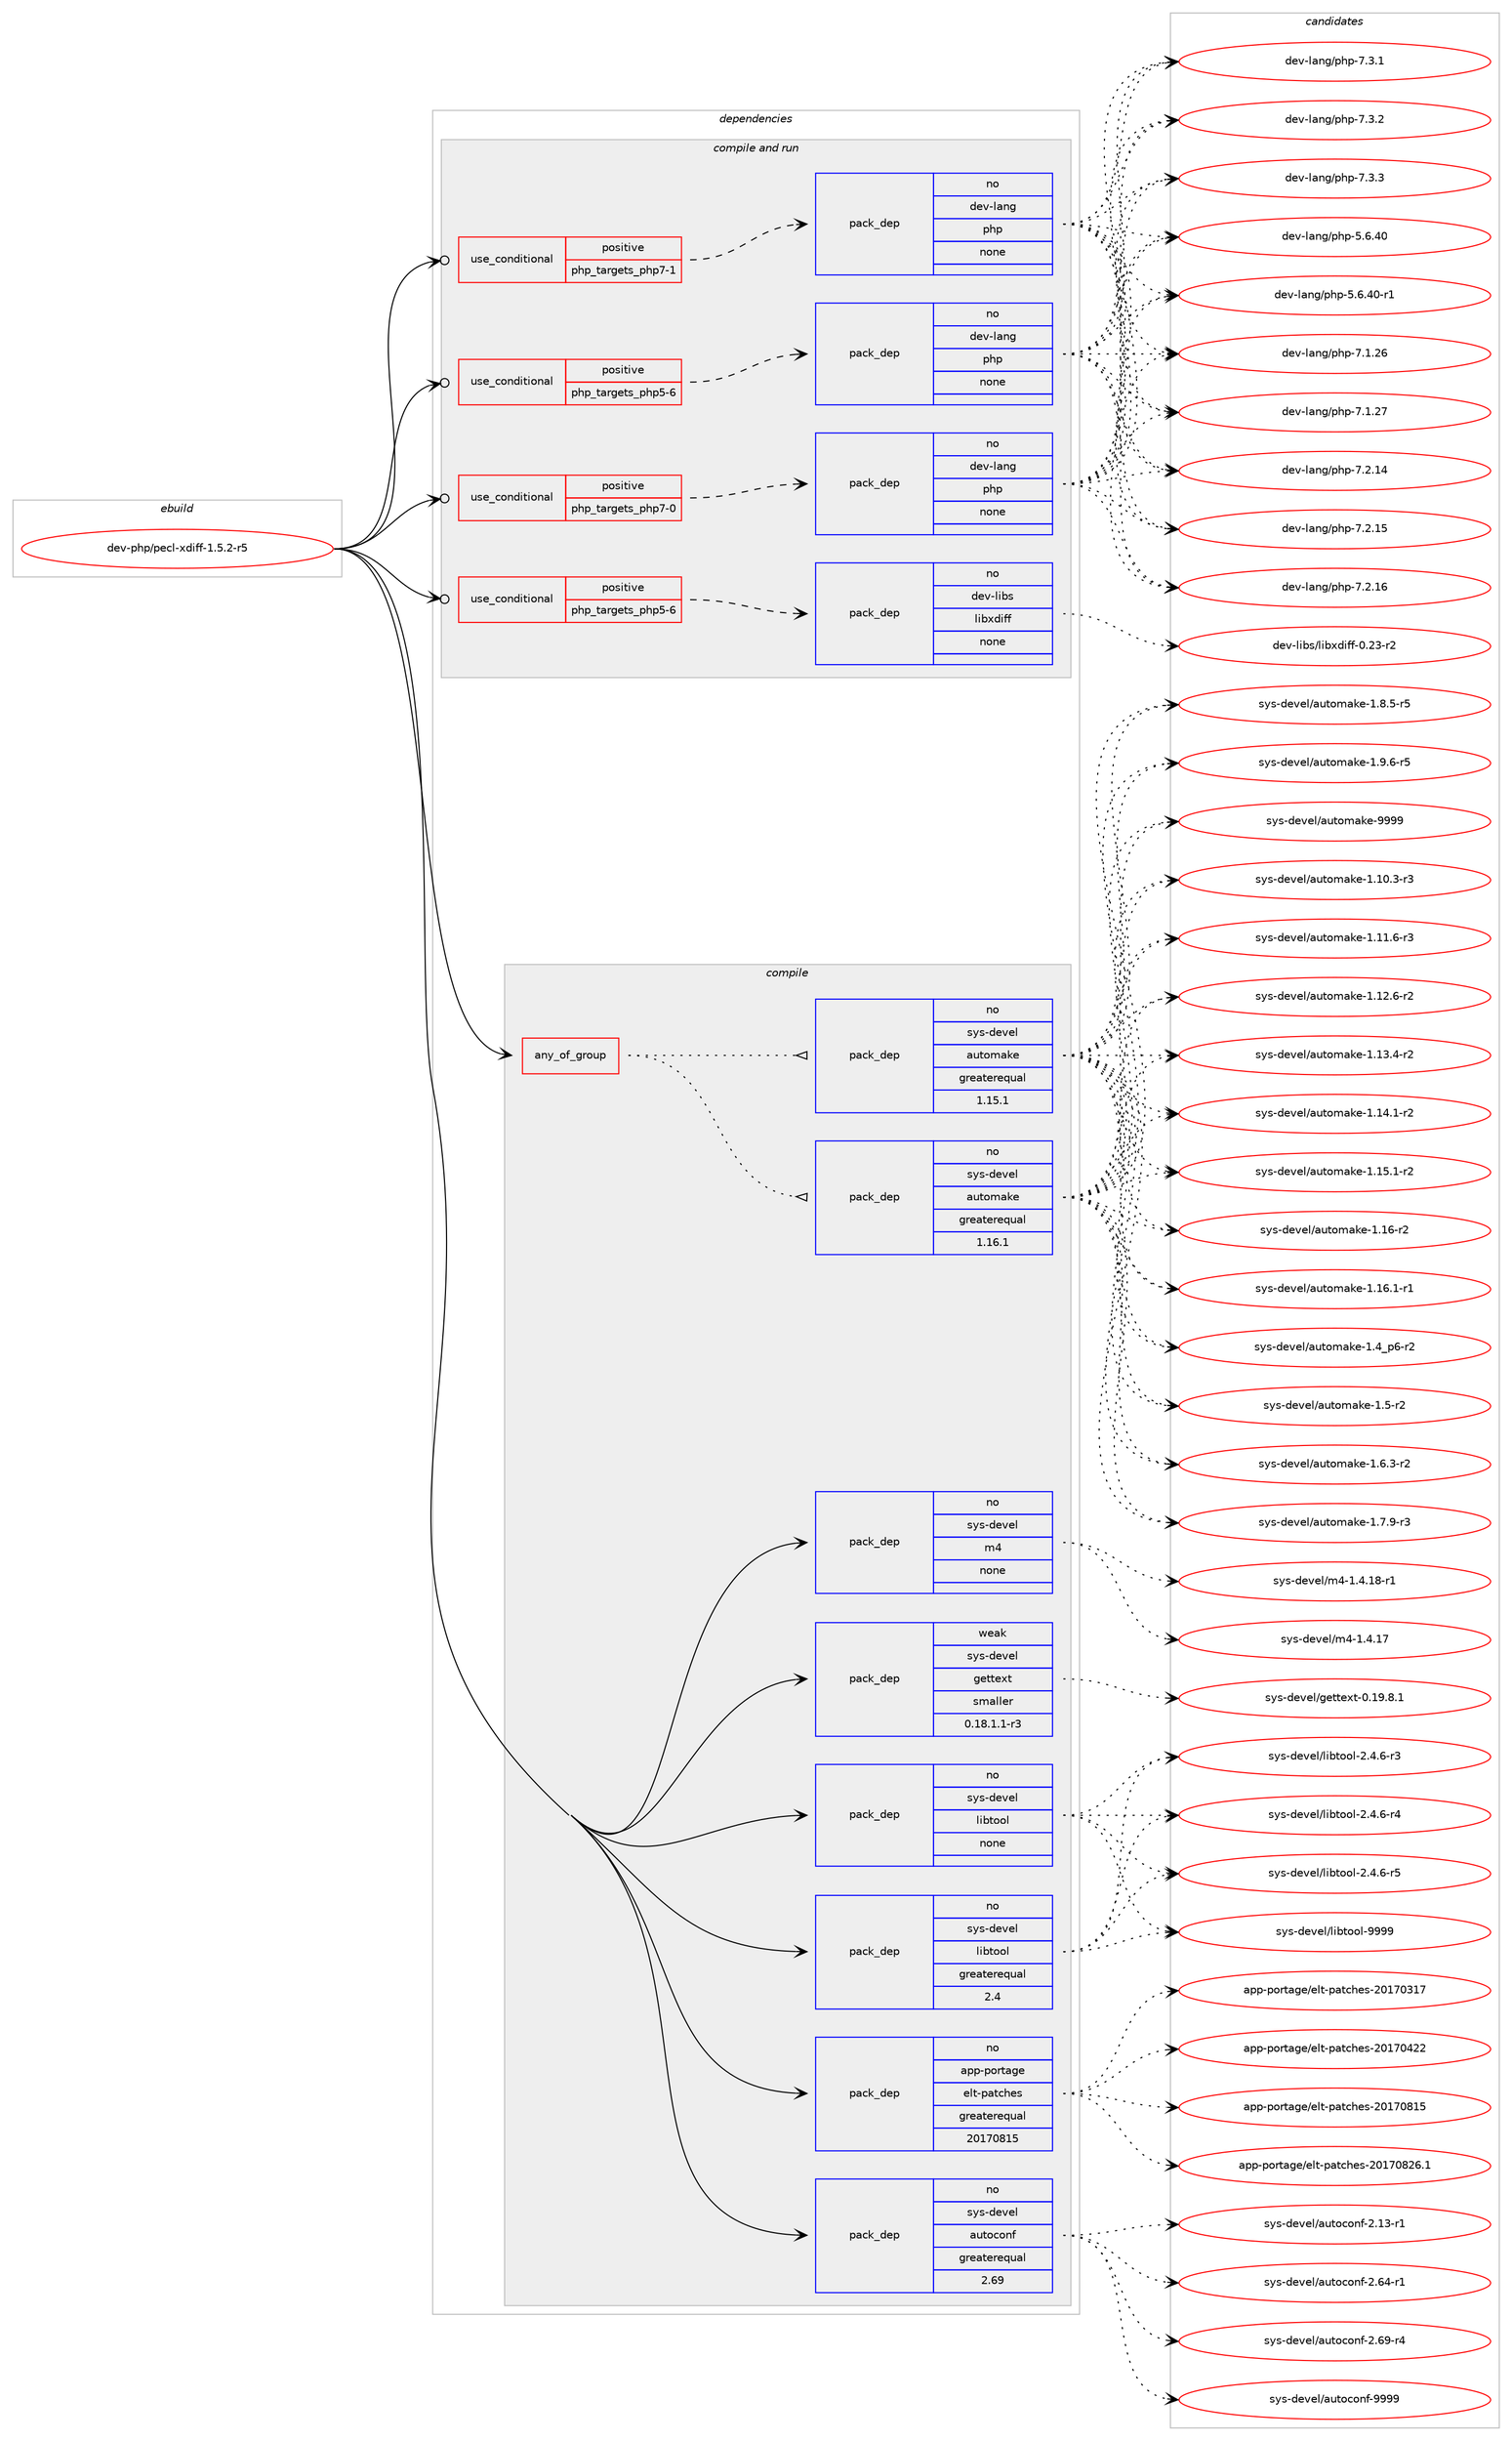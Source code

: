 digraph prolog {

# *************
# Graph options
# *************

newrank=true;
concentrate=true;
compound=true;
graph [rankdir=LR,fontname=Helvetica,fontsize=10,ranksep=1.5];#, ranksep=2.5, nodesep=0.2];
edge  [arrowhead=vee];
node  [fontname=Helvetica,fontsize=10];

# **********
# The ebuild
# **********

subgraph cluster_leftcol {
color=gray;
rank=same;
label=<<i>ebuild</i>>;
id [label="dev-php/pecl-xdiff-1.5.2-r5", color=red, width=4, href="../dev-php/pecl-xdiff-1.5.2-r5.svg"];
}

# ****************
# The dependencies
# ****************

subgraph cluster_midcol {
color=gray;
label=<<i>dependencies</i>>;
subgraph cluster_compile {
fillcolor="#eeeeee";
style=filled;
label=<<i>compile</i>>;
subgraph any22632 {
dependency1395560 [label=<<TABLE BORDER="0" CELLBORDER="1" CELLSPACING="0" CELLPADDING="4"><TR><TD CELLPADDING="10">any_of_group</TD></TR></TABLE>>, shape=none, color=red];subgraph pack1002377 {
dependency1395561 [label=<<TABLE BORDER="0" CELLBORDER="1" CELLSPACING="0" CELLPADDING="4" WIDTH="220"><TR><TD ROWSPAN="6" CELLPADDING="30">pack_dep</TD></TR><TR><TD WIDTH="110">no</TD></TR><TR><TD>sys-devel</TD></TR><TR><TD>automake</TD></TR><TR><TD>greaterequal</TD></TR><TR><TD>1.16.1</TD></TR></TABLE>>, shape=none, color=blue];
}
dependency1395560:e -> dependency1395561:w [weight=20,style="dotted",arrowhead="oinv"];
subgraph pack1002378 {
dependency1395562 [label=<<TABLE BORDER="0" CELLBORDER="1" CELLSPACING="0" CELLPADDING="4" WIDTH="220"><TR><TD ROWSPAN="6" CELLPADDING="30">pack_dep</TD></TR><TR><TD WIDTH="110">no</TD></TR><TR><TD>sys-devel</TD></TR><TR><TD>automake</TD></TR><TR><TD>greaterequal</TD></TR><TR><TD>1.15.1</TD></TR></TABLE>>, shape=none, color=blue];
}
dependency1395560:e -> dependency1395562:w [weight=20,style="dotted",arrowhead="oinv"];
}
id:e -> dependency1395560:w [weight=20,style="solid",arrowhead="vee"];
subgraph pack1002379 {
dependency1395563 [label=<<TABLE BORDER="0" CELLBORDER="1" CELLSPACING="0" CELLPADDING="4" WIDTH="220"><TR><TD ROWSPAN="6" CELLPADDING="30">pack_dep</TD></TR><TR><TD WIDTH="110">no</TD></TR><TR><TD>app-portage</TD></TR><TR><TD>elt-patches</TD></TR><TR><TD>greaterequal</TD></TR><TR><TD>20170815</TD></TR></TABLE>>, shape=none, color=blue];
}
id:e -> dependency1395563:w [weight=20,style="solid",arrowhead="vee"];
subgraph pack1002380 {
dependency1395564 [label=<<TABLE BORDER="0" CELLBORDER="1" CELLSPACING="0" CELLPADDING="4" WIDTH="220"><TR><TD ROWSPAN="6" CELLPADDING="30">pack_dep</TD></TR><TR><TD WIDTH="110">no</TD></TR><TR><TD>sys-devel</TD></TR><TR><TD>autoconf</TD></TR><TR><TD>greaterequal</TD></TR><TR><TD>2.69</TD></TR></TABLE>>, shape=none, color=blue];
}
id:e -> dependency1395564:w [weight=20,style="solid",arrowhead="vee"];
subgraph pack1002381 {
dependency1395565 [label=<<TABLE BORDER="0" CELLBORDER="1" CELLSPACING="0" CELLPADDING="4" WIDTH="220"><TR><TD ROWSPAN="6" CELLPADDING="30">pack_dep</TD></TR><TR><TD WIDTH="110">no</TD></TR><TR><TD>sys-devel</TD></TR><TR><TD>libtool</TD></TR><TR><TD>greaterequal</TD></TR><TR><TD>2.4</TD></TR></TABLE>>, shape=none, color=blue];
}
id:e -> dependency1395565:w [weight=20,style="solid",arrowhead="vee"];
subgraph pack1002382 {
dependency1395566 [label=<<TABLE BORDER="0" CELLBORDER="1" CELLSPACING="0" CELLPADDING="4" WIDTH="220"><TR><TD ROWSPAN="6" CELLPADDING="30">pack_dep</TD></TR><TR><TD WIDTH="110">no</TD></TR><TR><TD>sys-devel</TD></TR><TR><TD>libtool</TD></TR><TR><TD>none</TD></TR><TR><TD></TD></TR></TABLE>>, shape=none, color=blue];
}
id:e -> dependency1395566:w [weight=20,style="solid",arrowhead="vee"];
subgraph pack1002383 {
dependency1395567 [label=<<TABLE BORDER="0" CELLBORDER="1" CELLSPACING="0" CELLPADDING="4" WIDTH="220"><TR><TD ROWSPAN="6" CELLPADDING="30">pack_dep</TD></TR><TR><TD WIDTH="110">no</TD></TR><TR><TD>sys-devel</TD></TR><TR><TD>m4</TD></TR><TR><TD>none</TD></TR><TR><TD></TD></TR></TABLE>>, shape=none, color=blue];
}
id:e -> dependency1395567:w [weight=20,style="solid",arrowhead="vee"];
subgraph pack1002384 {
dependency1395568 [label=<<TABLE BORDER="0" CELLBORDER="1" CELLSPACING="0" CELLPADDING="4" WIDTH="220"><TR><TD ROWSPAN="6" CELLPADDING="30">pack_dep</TD></TR><TR><TD WIDTH="110">weak</TD></TR><TR><TD>sys-devel</TD></TR><TR><TD>gettext</TD></TR><TR><TD>smaller</TD></TR><TR><TD>0.18.1.1-r3</TD></TR></TABLE>>, shape=none, color=blue];
}
id:e -> dependency1395568:w [weight=20,style="solid",arrowhead="vee"];
}
subgraph cluster_compileandrun {
fillcolor="#eeeeee";
style=filled;
label=<<i>compile and run</i>>;
subgraph cond369986 {
dependency1395569 [label=<<TABLE BORDER="0" CELLBORDER="1" CELLSPACING="0" CELLPADDING="4"><TR><TD ROWSPAN="3" CELLPADDING="10">use_conditional</TD></TR><TR><TD>positive</TD></TR><TR><TD>php_targets_php5-6</TD></TR></TABLE>>, shape=none, color=red];
subgraph pack1002385 {
dependency1395570 [label=<<TABLE BORDER="0" CELLBORDER="1" CELLSPACING="0" CELLPADDING="4" WIDTH="220"><TR><TD ROWSPAN="6" CELLPADDING="30">pack_dep</TD></TR><TR><TD WIDTH="110">no</TD></TR><TR><TD>dev-lang</TD></TR><TR><TD>php</TD></TR><TR><TD>none</TD></TR><TR><TD></TD></TR></TABLE>>, shape=none, color=blue];
}
dependency1395569:e -> dependency1395570:w [weight=20,style="dashed",arrowhead="vee"];
}
id:e -> dependency1395569:w [weight=20,style="solid",arrowhead="odotvee"];
subgraph cond369987 {
dependency1395571 [label=<<TABLE BORDER="0" CELLBORDER="1" CELLSPACING="0" CELLPADDING="4"><TR><TD ROWSPAN="3" CELLPADDING="10">use_conditional</TD></TR><TR><TD>positive</TD></TR><TR><TD>php_targets_php5-6</TD></TR></TABLE>>, shape=none, color=red];
subgraph pack1002386 {
dependency1395572 [label=<<TABLE BORDER="0" CELLBORDER="1" CELLSPACING="0" CELLPADDING="4" WIDTH="220"><TR><TD ROWSPAN="6" CELLPADDING="30">pack_dep</TD></TR><TR><TD WIDTH="110">no</TD></TR><TR><TD>dev-libs</TD></TR><TR><TD>libxdiff</TD></TR><TR><TD>none</TD></TR><TR><TD></TD></TR></TABLE>>, shape=none, color=blue];
}
dependency1395571:e -> dependency1395572:w [weight=20,style="dashed",arrowhead="vee"];
}
id:e -> dependency1395571:w [weight=20,style="solid",arrowhead="odotvee"];
subgraph cond369988 {
dependency1395573 [label=<<TABLE BORDER="0" CELLBORDER="1" CELLSPACING="0" CELLPADDING="4"><TR><TD ROWSPAN="3" CELLPADDING="10">use_conditional</TD></TR><TR><TD>positive</TD></TR><TR><TD>php_targets_php7-0</TD></TR></TABLE>>, shape=none, color=red];
subgraph pack1002387 {
dependency1395574 [label=<<TABLE BORDER="0" CELLBORDER="1" CELLSPACING="0" CELLPADDING="4" WIDTH="220"><TR><TD ROWSPAN="6" CELLPADDING="30">pack_dep</TD></TR><TR><TD WIDTH="110">no</TD></TR><TR><TD>dev-lang</TD></TR><TR><TD>php</TD></TR><TR><TD>none</TD></TR><TR><TD></TD></TR></TABLE>>, shape=none, color=blue];
}
dependency1395573:e -> dependency1395574:w [weight=20,style="dashed",arrowhead="vee"];
}
id:e -> dependency1395573:w [weight=20,style="solid",arrowhead="odotvee"];
subgraph cond369989 {
dependency1395575 [label=<<TABLE BORDER="0" CELLBORDER="1" CELLSPACING="0" CELLPADDING="4"><TR><TD ROWSPAN="3" CELLPADDING="10">use_conditional</TD></TR><TR><TD>positive</TD></TR><TR><TD>php_targets_php7-1</TD></TR></TABLE>>, shape=none, color=red];
subgraph pack1002388 {
dependency1395576 [label=<<TABLE BORDER="0" CELLBORDER="1" CELLSPACING="0" CELLPADDING="4" WIDTH="220"><TR><TD ROWSPAN="6" CELLPADDING="30">pack_dep</TD></TR><TR><TD WIDTH="110">no</TD></TR><TR><TD>dev-lang</TD></TR><TR><TD>php</TD></TR><TR><TD>none</TD></TR><TR><TD></TD></TR></TABLE>>, shape=none, color=blue];
}
dependency1395575:e -> dependency1395576:w [weight=20,style="dashed",arrowhead="vee"];
}
id:e -> dependency1395575:w [weight=20,style="solid",arrowhead="odotvee"];
}
subgraph cluster_run {
fillcolor="#eeeeee";
style=filled;
label=<<i>run</i>>;
}
}

# **************
# The candidates
# **************

subgraph cluster_choices {
rank=same;
color=gray;
label=<<i>candidates</i>>;

subgraph choice1002377 {
color=black;
nodesep=1;
choice11512111545100101118101108479711711611110997107101454946494846514511451 [label="sys-devel/automake-1.10.3-r3", color=red, width=4,href="../sys-devel/automake-1.10.3-r3.svg"];
choice11512111545100101118101108479711711611110997107101454946494946544511451 [label="sys-devel/automake-1.11.6-r3", color=red, width=4,href="../sys-devel/automake-1.11.6-r3.svg"];
choice11512111545100101118101108479711711611110997107101454946495046544511450 [label="sys-devel/automake-1.12.6-r2", color=red, width=4,href="../sys-devel/automake-1.12.6-r2.svg"];
choice11512111545100101118101108479711711611110997107101454946495146524511450 [label="sys-devel/automake-1.13.4-r2", color=red, width=4,href="../sys-devel/automake-1.13.4-r2.svg"];
choice11512111545100101118101108479711711611110997107101454946495246494511450 [label="sys-devel/automake-1.14.1-r2", color=red, width=4,href="../sys-devel/automake-1.14.1-r2.svg"];
choice11512111545100101118101108479711711611110997107101454946495346494511450 [label="sys-devel/automake-1.15.1-r2", color=red, width=4,href="../sys-devel/automake-1.15.1-r2.svg"];
choice1151211154510010111810110847971171161111099710710145494649544511450 [label="sys-devel/automake-1.16-r2", color=red, width=4,href="../sys-devel/automake-1.16-r2.svg"];
choice11512111545100101118101108479711711611110997107101454946495446494511449 [label="sys-devel/automake-1.16.1-r1", color=red, width=4,href="../sys-devel/automake-1.16.1-r1.svg"];
choice115121115451001011181011084797117116111109971071014549465295112544511450 [label="sys-devel/automake-1.4_p6-r2", color=red, width=4,href="../sys-devel/automake-1.4_p6-r2.svg"];
choice11512111545100101118101108479711711611110997107101454946534511450 [label="sys-devel/automake-1.5-r2", color=red, width=4,href="../sys-devel/automake-1.5-r2.svg"];
choice115121115451001011181011084797117116111109971071014549465446514511450 [label="sys-devel/automake-1.6.3-r2", color=red, width=4,href="../sys-devel/automake-1.6.3-r2.svg"];
choice115121115451001011181011084797117116111109971071014549465546574511451 [label="sys-devel/automake-1.7.9-r3", color=red, width=4,href="../sys-devel/automake-1.7.9-r3.svg"];
choice115121115451001011181011084797117116111109971071014549465646534511453 [label="sys-devel/automake-1.8.5-r5", color=red, width=4,href="../sys-devel/automake-1.8.5-r5.svg"];
choice115121115451001011181011084797117116111109971071014549465746544511453 [label="sys-devel/automake-1.9.6-r5", color=red, width=4,href="../sys-devel/automake-1.9.6-r5.svg"];
choice115121115451001011181011084797117116111109971071014557575757 [label="sys-devel/automake-9999", color=red, width=4,href="../sys-devel/automake-9999.svg"];
dependency1395561:e -> choice11512111545100101118101108479711711611110997107101454946494846514511451:w [style=dotted,weight="100"];
dependency1395561:e -> choice11512111545100101118101108479711711611110997107101454946494946544511451:w [style=dotted,weight="100"];
dependency1395561:e -> choice11512111545100101118101108479711711611110997107101454946495046544511450:w [style=dotted,weight="100"];
dependency1395561:e -> choice11512111545100101118101108479711711611110997107101454946495146524511450:w [style=dotted,weight="100"];
dependency1395561:e -> choice11512111545100101118101108479711711611110997107101454946495246494511450:w [style=dotted,weight="100"];
dependency1395561:e -> choice11512111545100101118101108479711711611110997107101454946495346494511450:w [style=dotted,weight="100"];
dependency1395561:e -> choice1151211154510010111810110847971171161111099710710145494649544511450:w [style=dotted,weight="100"];
dependency1395561:e -> choice11512111545100101118101108479711711611110997107101454946495446494511449:w [style=dotted,weight="100"];
dependency1395561:e -> choice115121115451001011181011084797117116111109971071014549465295112544511450:w [style=dotted,weight="100"];
dependency1395561:e -> choice11512111545100101118101108479711711611110997107101454946534511450:w [style=dotted,weight="100"];
dependency1395561:e -> choice115121115451001011181011084797117116111109971071014549465446514511450:w [style=dotted,weight="100"];
dependency1395561:e -> choice115121115451001011181011084797117116111109971071014549465546574511451:w [style=dotted,weight="100"];
dependency1395561:e -> choice115121115451001011181011084797117116111109971071014549465646534511453:w [style=dotted,weight="100"];
dependency1395561:e -> choice115121115451001011181011084797117116111109971071014549465746544511453:w [style=dotted,weight="100"];
dependency1395561:e -> choice115121115451001011181011084797117116111109971071014557575757:w [style=dotted,weight="100"];
}
subgraph choice1002378 {
color=black;
nodesep=1;
choice11512111545100101118101108479711711611110997107101454946494846514511451 [label="sys-devel/automake-1.10.3-r3", color=red, width=4,href="../sys-devel/automake-1.10.3-r3.svg"];
choice11512111545100101118101108479711711611110997107101454946494946544511451 [label="sys-devel/automake-1.11.6-r3", color=red, width=4,href="../sys-devel/automake-1.11.6-r3.svg"];
choice11512111545100101118101108479711711611110997107101454946495046544511450 [label="sys-devel/automake-1.12.6-r2", color=red, width=4,href="../sys-devel/automake-1.12.6-r2.svg"];
choice11512111545100101118101108479711711611110997107101454946495146524511450 [label="sys-devel/automake-1.13.4-r2", color=red, width=4,href="../sys-devel/automake-1.13.4-r2.svg"];
choice11512111545100101118101108479711711611110997107101454946495246494511450 [label="sys-devel/automake-1.14.1-r2", color=red, width=4,href="../sys-devel/automake-1.14.1-r2.svg"];
choice11512111545100101118101108479711711611110997107101454946495346494511450 [label="sys-devel/automake-1.15.1-r2", color=red, width=4,href="../sys-devel/automake-1.15.1-r2.svg"];
choice1151211154510010111810110847971171161111099710710145494649544511450 [label="sys-devel/automake-1.16-r2", color=red, width=4,href="../sys-devel/automake-1.16-r2.svg"];
choice11512111545100101118101108479711711611110997107101454946495446494511449 [label="sys-devel/automake-1.16.1-r1", color=red, width=4,href="../sys-devel/automake-1.16.1-r1.svg"];
choice115121115451001011181011084797117116111109971071014549465295112544511450 [label="sys-devel/automake-1.4_p6-r2", color=red, width=4,href="../sys-devel/automake-1.4_p6-r2.svg"];
choice11512111545100101118101108479711711611110997107101454946534511450 [label="sys-devel/automake-1.5-r2", color=red, width=4,href="../sys-devel/automake-1.5-r2.svg"];
choice115121115451001011181011084797117116111109971071014549465446514511450 [label="sys-devel/automake-1.6.3-r2", color=red, width=4,href="../sys-devel/automake-1.6.3-r2.svg"];
choice115121115451001011181011084797117116111109971071014549465546574511451 [label="sys-devel/automake-1.7.9-r3", color=red, width=4,href="../sys-devel/automake-1.7.9-r3.svg"];
choice115121115451001011181011084797117116111109971071014549465646534511453 [label="sys-devel/automake-1.8.5-r5", color=red, width=4,href="../sys-devel/automake-1.8.5-r5.svg"];
choice115121115451001011181011084797117116111109971071014549465746544511453 [label="sys-devel/automake-1.9.6-r5", color=red, width=4,href="../sys-devel/automake-1.9.6-r5.svg"];
choice115121115451001011181011084797117116111109971071014557575757 [label="sys-devel/automake-9999", color=red, width=4,href="../sys-devel/automake-9999.svg"];
dependency1395562:e -> choice11512111545100101118101108479711711611110997107101454946494846514511451:w [style=dotted,weight="100"];
dependency1395562:e -> choice11512111545100101118101108479711711611110997107101454946494946544511451:w [style=dotted,weight="100"];
dependency1395562:e -> choice11512111545100101118101108479711711611110997107101454946495046544511450:w [style=dotted,weight="100"];
dependency1395562:e -> choice11512111545100101118101108479711711611110997107101454946495146524511450:w [style=dotted,weight="100"];
dependency1395562:e -> choice11512111545100101118101108479711711611110997107101454946495246494511450:w [style=dotted,weight="100"];
dependency1395562:e -> choice11512111545100101118101108479711711611110997107101454946495346494511450:w [style=dotted,weight="100"];
dependency1395562:e -> choice1151211154510010111810110847971171161111099710710145494649544511450:w [style=dotted,weight="100"];
dependency1395562:e -> choice11512111545100101118101108479711711611110997107101454946495446494511449:w [style=dotted,weight="100"];
dependency1395562:e -> choice115121115451001011181011084797117116111109971071014549465295112544511450:w [style=dotted,weight="100"];
dependency1395562:e -> choice11512111545100101118101108479711711611110997107101454946534511450:w [style=dotted,weight="100"];
dependency1395562:e -> choice115121115451001011181011084797117116111109971071014549465446514511450:w [style=dotted,weight="100"];
dependency1395562:e -> choice115121115451001011181011084797117116111109971071014549465546574511451:w [style=dotted,weight="100"];
dependency1395562:e -> choice115121115451001011181011084797117116111109971071014549465646534511453:w [style=dotted,weight="100"];
dependency1395562:e -> choice115121115451001011181011084797117116111109971071014549465746544511453:w [style=dotted,weight="100"];
dependency1395562:e -> choice115121115451001011181011084797117116111109971071014557575757:w [style=dotted,weight="100"];
}
subgraph choice1002379 {
color=black;
nodesep=1;
choice97112112451121111141169710310147101108116451129711699104101115455048495548514955 [label="app-portage/elt-patches-20170317", color=red, width=4,href="../app-portage/elt-patches-20170317.svg"];
choice97112112451121111141169710310147101108116451129711699104101115455048495548525050 [label="app-portage/elt-patches-20170422", color=red, width=4,href="../app-portage/elt-patches-20170422.svg"];
choice97112112451121111141169710310147101108116451129711699104101115455048495548564953 [label="app-portage/elt-patches-20170815", color=red, width=4,href="../app-portage/elt-patches-20170815.svg"];
choice971121124511211111411697103101471011081164511297116991041011154550484955485650544649 [label="app-portage/elt-patches-20170826.1", color=red, width=4,href="../app-portage/elt-patches-20170826.1.svg"];
dependency1395563:e -> choice97112112451121111141169710310147101108116451129711699104101115455048495548514955:w [style=dotted,weight="100"];
dependency1395563:e -> choice97112112451121111141169710310147101108116451129711699104101115455048495548525050:w [style=dotted,weight="100"];
dependency1395563:e -> choice97112112451121111141169710310147101108116451129711699104101115455048495548564953:w [style=dotted,weight="100"];
dependency1395563:e -> choice971121124511211111411697103101471011081164511297116991041011154550484955485650544649:w [style=dotted,weight="100"];
}
subgraph choice1002380 {
color=black;
nodesep=1;
choice1151211154510010111810110847971171161119911111010245504649514511449 [label="sys-devel/autoconf-2.13-r1", color=red, width=4,href="../sys-devel/autoconf-2.13-r1.svg"];
choice1151211154510010111810110847971171161119911111010245504654524511449 [label="sys-devel/autoconf-2.64-r1", color=red, width=4,href="../sys-devel/autoconf-2.64-r1.svg"];
choice1151211154510010111810110847971171161119911111010245504654574511452 [label="sys-devel/autoconf-2.69-r4", color=red, width=4,href="../sys-devel/autoconf-2.69-r4.svg"];
choice115121115451001011181011084797117116111991111101024557575757 [label="sys-devel/autoconf-9999", color=red, width=4,href="../sys-devel/autoconf-9999.svg"];
dependency1395564:e -> choice1151211154510010111810110847971171161119911111010245504649514511449:w [style=dotted,weight="100"];
dependency1395564:e -> choice1151211154510010111810110847971171161119911111010245504654524511449:w [style=dotted,weight="100"];
dependency1395564:e -> choice1151211154510010111810110847971171161119911111010245504654574511452:w [style=dotted,weight="100"];
dependency1395564:e -> choice115121115451001011181011084797117116111991111101024557575757:w [style=dotted,weight="100"];
}
subgraph choice1002381 {
color=black;
nodesep=1;
choice1151211154510010111810110847108105981161111111084550465246544511451 [label="sys-devel/libtool-2.4.6-r3", color=red, width=4,href="../sys-devel/libtool-2.4.6-r3.svg"];
choice1151211154510010111810110847108105981161111111084550465246544511452 [label="sys-devel/libtool-2.4.6-r4", color=red, width=4,href="../sys-devel/libtool-2.4.6-r4.svg"];
choice1151211154510010111810110847108105981161111111084550465246544511453 [label="sys-devel/libtool-2.4.6-r5", color=red, width=4,href="../sys-devel/libtool-2.4.6-r5.svg"];
choice1151211154510010111810110847108105981161111111084557575757 [label="sys-devel/libtool-9999", color=red, width=4,href="../sys-devel/libtool-9999.svg"];
dependency1395565:e -> choice1151211154510010111810110847108105981161111111084550465246544511451:w [style=dotted,weight="100"];
dependency1395565:e -> choice1151211154510010111810110847108105981161111111084550465246544511452:w [style=dotted,weight="100"];
dependency1395565:e -> choice1151211154510010111810110847108105981161111111084550465246544511453:w [style=dotted,weight="100"];
dependency1395565:e -> choice1151211154510010111810110847108105981161111111084557575757:w [style=dotted,weight="100"];
}
subgraph choice1002382 {
color=black;
nodesep=1;
choice1151211154510010111810110847108105981161111111084550465246544511451 [label="sys-devel/libtool-2.4.6-r3", color=red, width=4,href="../sys-devel/libtool-2.4.6-r3.svg"];
choice1151211154510010111810110847108105981161111111084550465246544511452 [label="sys-devel/libtool-2.4.6-r4", color=red, width=4,href="../sys-devel/libtool-2.4.6-r4.svg"];
choice1151211154510010111810110847108105981161111111084550465246544511453 [label="sys-devel/libtool-2.4.6-r5", color=red, width=4,href="../sys-devel/libtool-2.4.6-r5.svg"];
choice1151211154510010111810110847108105981161111111084557575757 [label="sys-devel/libtool-9999", color=red, width=4,href="../sys-devel/libtool-9999.svg"];
dependency1395566:e -> choice1151211154510010111810110847108105981161111111084550465246544511451:w [style=dotted,weight="100"];
dependency1395566:e -> choice1151211154510010111810110847108105981161111111084550465246544511452:w [style=dotted,weight="100"];
dependency1395566:e -> choice1151211154510010111810110847108105981161111111084550465246544511453:w [style=dotted,weight="100"];
dependency1395566:e -> choice1151211154510010111810110847108105981161111111084557575757:w [style=dotted,weight="100"];
}
subgraph choice1002383 {
color=black;
nodesep=1;
choice11512111545100101118101108471095245494652464955 [label="sys-devel/m4-1.4.17", color=red, width=4,href="../sys-devel/m4-1.4.17.svg"];
choice115121115451001011181011084710952454946524649564511449 [label="sys-devel/m4-1.4.18-r1", color=red, width=4,href="../sys-devel/m4-1.4.18-r1.svg"];
dependency1395567:e -> choice11512111545100101118101108471095245494652464955:w [style=dotted,weight="100"];
dependency1395567:e -> choice115121115451001011181011084710952454946524649564511449:w [style=dotted,weight="100"];
}
subgraph choice1002384 {
color=black;
nodesep=1;
choice1151211154510010111810110847103101116116101120116454846495746564649 [label="sys-devel/gettext-0.19.8.1", color=red, width=4,href="../sys-devel/gettext-0.19.8.1.svg"];
dependency1395568:e -> choice1151211154510010111810110847103101116116101120116454846495746564649:w [style=dotted,weight="100"];
}
subgraph choice1002385 {
color=black;
nodesep=1;
choice10010111845108971101034711210411245534654465248 [label="dev-lang/php-5.6.40", color=red, width=4,href="../dev-lang/php-5.6.40.svg"];
choice100101118451089711010347112104112455346544652484511449 [label="dev-lang/php-5.6.40-r1", color=red, width=4,href="../dev-lang/php-5.6.40-r1.svg"];
choice10010111845108971101034711210411245554649465054 [label="dev-lang/php-7.1.26", color=red, width=4,href="../dev-lang/php-7.1.26.svg"];
choice10010111845108971101034711210411245554649465055 [label="dev-lang/php-7.1.27", color=red, width=4,href="../dev-lang/php-7.1.27.svg"];
choice10010111845108971101034711210411245554650464952 [label="dev-lang/php-7.2.14", color=red, width=4,href="../dev-lang/php-7.2.14.svg"];
choice10010111845108971101034711210411245554650464953 [label="dev-lang/php-7.2.15", color=red, width=4,href="../dev-lang/php-7.2.15.svg"];
choice10010111845108971101034711210411245554650464954 [label="dev-lang/php-7.2.16", color=red, width=4,href="../dev-lang/php-7.2.16.svg"];
choice100101118451089711010347112104112455546514649 [label="dev-lang/php-7.3.1", color=red, width=4,href="../dev-lang/php-7.3.1.svg"];
choice100101118451089711010347112104112455546514650 [label="dev-lang/php-7.3.2", color=red, width=4,href="../dev-lang/php-7.3.2.svg"];
choice100101118451089711010347112104112455546514651 [label="dev-lang/php-7.3.3", color=red, width=4,href="../dev-lang/php-7.3.3.svg"];
dependency1395570:e -> choice10010111845108971101034711210411245534654465248:w [style=dotted,weight="100"];
dependency1395570:e -> choice100101118451089711010347112104112455346544652484511449:w [style=dotted,weight="100"];
dependency1395570:e -> choice10010111845108971101034711210411245554649465054:w [style=dotted,weight="100"];
dependency1395570:e -> choice10010111845108971101034711210411245554649465055:w [style=dotted,weight="100"];
dependency1395570:e -> choice10010111845108971101034711210411245554650464952:w [style=dotted,weight="100"];
dependency1395570:e -> choice10010111845108971101034711210411245554650464953:w [style=dotted,weight="100"];
dependency1395570:e -> choice10010111845108971101034711210411245554650464954:w [style=dotted,weight="100"];
dependency1395570:e -> choice100101118451089711010347112104112455546514649:w [style=dotted,weight="100"];
dependency1395570:e -> choice100101118451089711010347112104112455546514650:w [style=dotted,weight="100"];
dependency1395570:e -> choice100101118451089711010347112104112455546514651:w [style=dotted,weight="100"];
}
subgraph choice1002386 {
color=black;
nodesep=1;
choice1001011184510810598115471081059812010010510210245484650514511450 [label="dev-libs/libxdiff-0.23-r2", color=red, width=4,href="../dev-libs/libxdiff-0.23-r2.svg"];
dependency1395572:e -> choice1001011184510810598115471081059812010010510210245484650514511450:w [style=dotted,weight="100"];
}
subgraph choice1002387 {
color=black;
nodesep=1;
choice10010111845108971101034711210411245534654465248 [label="dev-lang/php-5.6.40", color=red, width=4,href="../dev-lang/php-5.6.40.svg"];
choice100101118451089711010347112104112455346544652484511449 [label="dev-lang/php-5.6.40-r1", color=red, width=4,href="../dev-lang/php-5.6.40-r1.svg"];
choice10010111845108971101034711210411245554649465054 [label="dev-lang/php-7.1.26", color=red, width=4,href="../dev-lang/php-7.1.26.svg"];
choice10010111845108971101034711210411245554649465055 [label="dev-lang/php-7.1.27", color=red, width=4,href="../dev-lang/php-7.1.27.svg"];
choice10010111845108971101034711210411245554650464952 [label="dev-lang/php-7.2.14", color=red, width=4,href="../dev-lang/php-7.2.14.svg"];
choice10010111845108971101034711210411245554650464953 [label="dev-lang/php-7.2.15", color=red, width=4,href="../dev-lang/php-7.2.15.svg"];
choice10010111845108971101034711210411245554650464954 [label="dev-lang/php-7.2.16", color=red, width=4,href="../dev-lang/php-7.2.16.svg"];
choice100101118451089711010347112104112455546514649 [label="dev-lang/php-7.3.1", color=red, width=4,href="../dev-lang/php-7.3.1.svg"];
choice100101118451089711010347112104112455546514650 [label="dev-lang/php-7.3.2", color=red, width=4,href="../dev-lang/php-7.3.2.svg"];
choice100101118451089711010347112104112455546514651 [label="dev-lang/php-7.3.3", color=red, width=4,href="../dev-lang/php-7.3.3.svg"];
dependency1395574:e -> choice10010111845108971101034711210411245534654465248:w [style=dotted,weight="100"];
dependency1395574:e -> choice100101118451089711010347112104112455346544652484511449:w [style=dotted,weight="100"];
dependency1395574:e -> choice10010111845108971101034711210411245554649465054:w [style=dotted,weight="100"];
dependency1395574:e -> choice10010111845108971101034711210411245554649465055:w [style=dotted,weight="100"];
dependency1395574:e -> choice10010111845108971101034711210411245554650464952:w [style=dotted,weight="100"];
dependency1395574:e -> choice10010111845108971101034711210411245554650464953:w [style=dotted,weight="100"];
dependency1395574:e -> choice10010111845108971101034711210411245554650464954:w [style=dotted,weight="100"];
dependency1395574:e -> choice100101118451089711010347112104112455546514649:w [style=dotted,weight="100"];
dependency1395574:e -> choice100101118451089711010347112104112455546514650:w [style=dotted,weight="100"];
dependency1395574:e -> choice100101118451089711010347112104112455546514651:w [style=dotted,weight="100"];
}
subgraph choice1002388 {
color=black;
nodesep=1;
choice10010111845108971101034711210411245534654465248 [label="dev-lang/php-5.6.40", color=red, width=4,href="../dev-lang/php-5.6.40.svg"];
choice100101118451089711010347112104112455346544652484511449 [label="dev-lang/php-5.6.40-r1", color=red, width=4,href="../dev-lang/php-5.6.40-r1.svg"];
choice10010111845108971101034711210411245554649465054 [label="dev-lang/php-7.1.26", color=red, width=4,href="../dev-lang/php-7.1.26.svg"];
choice10010111845108971101034711210411245554649465055 [label="dev-lang/php-7.1.27", color=red, width=4,href="../dev-lang/php-7.1.27.svg"];
choice10010111845108971101034711210411245554650464952 [label="dev-lang/php-7.2.14", color=red, width=4,href="../dev-lang/php-7.2.14.svg"];
choice10010111845108971101034711210411245554650464953 [label="dev-lang/php-7.2.15", color=red, width=4,href="../dev-lang/php-7.2.15.svg"];
choice10010111845108971101034711210411245554650464954 [label="dev-lang/php-7.2.16", color=red, width=4,href="../dev-lang/php-7.2.16.svg"];
choice100101118451089711010347112104112455546514649 [label="dev-lang/php-7.3.1", color=red, width=4,href="../dev-lang/php-7.3.1.svg"];
choice100101118451089711010347112104112455546514650 [label="dev-lang/php-7.3.2", color=red, width=4,href="../dev-lang/php-7.3.2.svg"];
choice100101118451089711010347112104112455546514651 [label="dev-lang/php-7.3.3", color=red, width=4,href="../dev-lang/php-7.3.3.svg"];
dependency1395576:e -> choice10010111845108971101034711210411245534654465248:w [style=dotted,weight="100"];
dependency1395576:e -> choice100101118451089711010347112104112455346544652484511449:w [style=dotted,weight="100"];
dependency1395576:e -> choice10010111845108971101034711210411245554649465054:w [style=dotted,weight="100"];
dependency1395576:e -> choice10010111845108971101034711210411245554649465055:w [style=dotted,weight="100"];
dependency1395576:e -> choice10010111845108971101034711210411245554650464952:w [style=dotted,weight="100"];
dependency1395576:e -> choice10010111845108971101034711210411245554650464953:w [style=dotted,weight="100"];
dependency1395576:e -> choice10010111845108971101034711210411245554650464954:w [style=dotted,weight="100"];
dependency1395576:e -> choice100101118451089711010347112104112455546514649:w [style=dotted,weight="100"];
dependency1395576:e -> choice100101118451089711010347112104112455546514650:w [style=dotted,weight="100"];
dependency1395576:e -> choice100101118451089711010347112104112455546514651:w [style=dotted,weight="100"];
}
}

}
